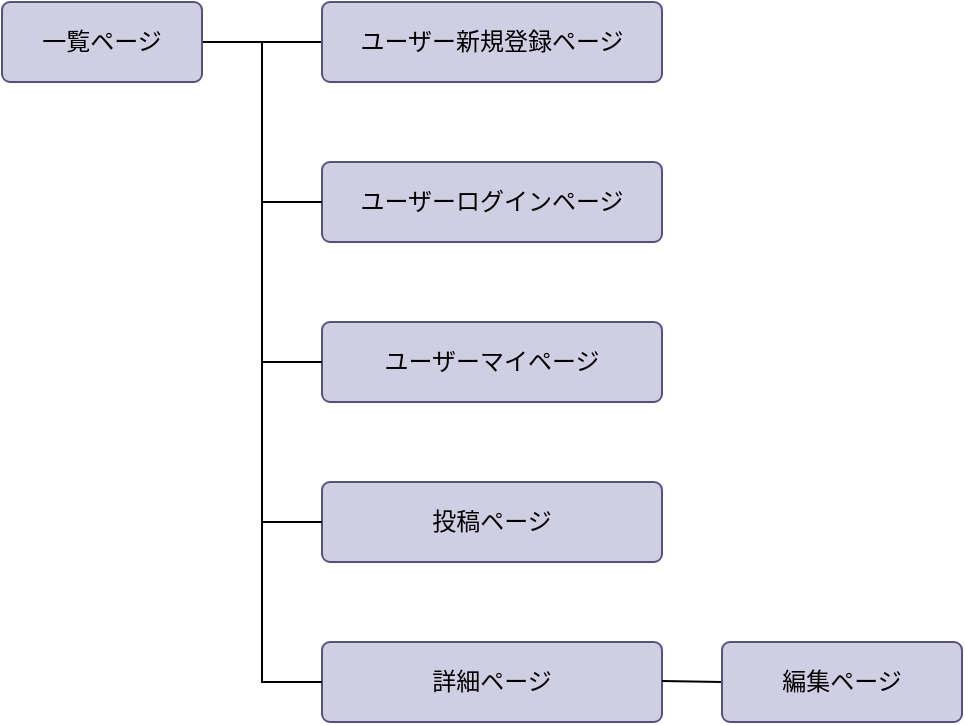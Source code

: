 <mxfile>
    <diagram id="nCKhfwBwIYehXQKcVJR6" name="ページ1">
        <mxGraphModel dx="771" dy="616" grid="0" gridSize="10" guides="1" tooltips="1" connect="1" arrows="1" fold="1" page="1" pageScale="1" pageWidth="827" pageHeight="1169" background="#ffffff" math="0" shadow="0">
            <root>
                <mxCell id="0"/>
                <mxCell id="1" parent="0"/>
                <mxCell id="9" style="edgeStyle=none;html=1;exitX=1;exitY=0.5;exitDx=0;exitDy=0;entryX=0;entryY=0.5;entryDx=0;entryDy=0;endArrow=none;endFill=0;fontColor=#000000;fillColor=#d0cee2;strokeColor=#000000;" edge="1" parent="1" source="2" target="3">
                    <mxGeometry relative="1" as="geometry"/>
                </mxCell>
                <mxCell id="2" value="一覧ページ" style="rounded=1;arcSize=10;whiteSpace=wrap;html=1;align=center;fillColor=#d0cee2;strokeColor=#56517e;fontColor=#000000;" vertex="1" parent="1">
                    <mxGeometry x="174" y="168" width="100" height="40" as="geometry"/>
                </mxCell>
                <mxCell id="3" value="ユーザー新規登録ページ" style="rounded=1;arcSize=10;whiteSpace=wrap;html=1;align=center;fillColor=#d0cee2;strokeColor=#56517e;fontColor=#000000;" vertex="1" parent="1">
                    <mxGeometry x="334" y="168" width="170" height="40" as="geometry"/>
                </mxCell>
                <mxCell id="5" value="ユーザーログインページ" style="rounded=1;arcSize=10;whiteSpace=wrap;html=1;align=center;fillColor=#d0cee2;strokeColor=#56517e;fontColor=#000000;" vertex="1" parent="1">
                    <mxGeometry x="334" y="248" width="170" height="40" as="geometry"/>
                </mxCell>
                <mxCell id="6" value="ユーザーマイページ" style="rounded=1;arcSize=10;whiteSpace=wrap;html=1;align=center;fillColor=#d0cee2;strokeColor=#56517e;fontColor=#000000;" vertex="1" parent="1">
                    <mxGeometry x="334" y="328" width="170" height="40" as="geometry"/>
                </mxCell>
                <mxCell id="7" value="投稿ページ" style="rounded=1;arcSize=10;whiteSpace=wrap;html=1;align=center;fillColor=#d0cee2;strokeColor=#56517e;fontColor=#000000;" vertex="1" parent="1">
                    <mxGeometry x="334" y="408" width="170" height="40" as="geometry"/>
                </mxCell>
                <mxCell id="8" value="詳細ページ" style="rounded=1;arcSize=10;whiteSpace=wrap;html=1;align=center;fillColor=#d0cee2;strokeColor=#56517e;fontColor=#000000;" vertex="1" parent="1">
                    <mxGeometry x="334" y="488" width="170" height="40" as="geometry"/>
                </mxCell>
                <mxCell id="10" value="" style="endArrow=none;html=1;rounded=0;entryX=0;entryY=0.5;entryDx=0;entryDy=0;fontColor=#000000;fillColor=#d0cee2;strokeColor=#000000;" edge="1" parent="1" target="5">
                    <mxGeometry relative="1" as="geometry">
                        <mxPoint x="304" y="188" as="sourcePoint"/>
                        <mxPoint x="304" y="338" as="targetPoint"/>
                        <Array as="points">
                            <mxPoint x="304" y="248"/>
                            <mxPoint x="304" y="268"/>
                        </Array>
                    </mxGeometry>
                </mxCell>
                <mxCell id="11" value="" style="endArrow=none;html=1;rounded=0;entryX=0;entryY=0.5;entryDx=0;entryDy=0;fontColor=#000000;fillColor=#d0cee2;strokeColor=#000000;" edge="1" parent="1">
                    <mxGeometry relative="1" as="geometry">
                        <mxPoint x="304" y="268" as="sourcePoint"/>
                        <mxPoint x="334" y="348" as="targetPoint"/>
                        <Array as="points">
                            <mxPoint x="304" y="348"/>
                            <mxPoint x="314" y="348"/>
                        </Array>
                    </mxGeometry>
                </mxCell>
                <mxCell id="12" value="" style="endArrow=none;html=1;rounded=0;entryX=0;entryY=0.5;entryDx=0;entryDy=0;fontColor=#000000;fillColor=#d0cee2;strokeColor=#000000;" edge="1" parent="1">
                    <mxGeometry relative="1" as="geometry">
                        <mxPoint x="304" y="348" as="sourcePoint"/>
                        <mxPoint x="334" y="428" as="targetPoint"/>
                        <Array as="points">
                            <mxPoint x="304" y="428"/>
                        </Array>
                    </mxGeometry>
                </mxCell>
                <mxCell id="13" value="" style="endArrow=none;html=1;rounded=0;entryX=0;entryY=0.5;entryDx=0;entryDy=0;fontColor=#000000;fillColor=#d0cee2;strokeColor=#000000;" edge="1" parent="1">
                    <mxGeometry relative="1" as="geometry">
                        <mxPoint x="304" y="428" as="sourcePoint"/>
                        <mxPoint x="334" y="508" as="targetPoint"/>
                        <Array as="points">
                            <mxPoint x="304" y="508"/>
                        </Array>
                    </mxGeometry>
                </mxCell>
                <mxCell id="14" style="edgeStyle=none;html=1;exitX=1;exitY=0.5;exitDx=0;exitDy=0;endArrow=none;endFill=0;fontColor=#000000;fillColor=#d0cee2;strokeColor=#000000;" edge="1" parent="1">
                    <mxGeometry relative="1" as="geometry">
                        <mxPoint x="504" y="507.5" as="sourcePoint"/>
                        <mxPoint x="534" y="508" as="targetPoint"/>
                    </mxGeometry>
                </mxCell>
                <mxCell id="16" value="編集ページ" style="rounded=1;arcSize=10;whiteSpace=wrap;html=1;align=center;fillColor=#d0cee2;strokeColor=#56517e;fontColor=#000000;" vertex="1" parent="1">
                    <mxGeometry x="534" y="488" width="120" height="40" as="geometry"/>
                </mxCell>
            </root>
        </mxGraphModel>
    </diagram>
</mxfile>